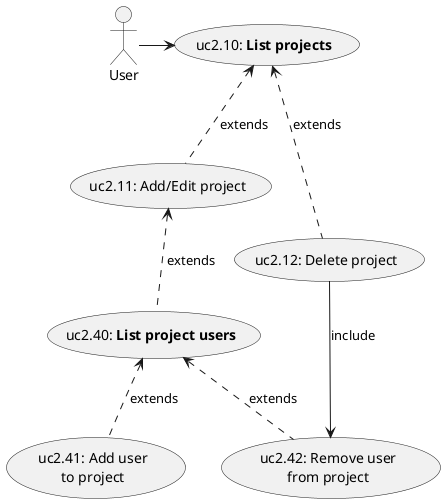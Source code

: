 
@startuml uc2_projects.png

   ' Manage projects
   ' ---------------

   actor "User" as User

   (uc2.10: <b>List projects</b>)    as (uc2.10)

   ' Projects
   (uc2.11: Add/Edit project) as (uc2.11)
   (uc2.12: Delete project)   as (uc2.12)
   (uc2.10) <.. (uc2.11) : extends
   (uc2.10) <.. (uc2.12) : extends

   ' Projects Users
   (uc2.40: <b>List project users</b>) as (uc2.40)
   (uc2.41: Add user\nto project)      as (uc2.41)
   (uc2.42: Remove user\nfrom project) as (uc2.42)
   (uc2.11) <.. (uc2.40) : extends
   (uc2.40) <.. (uc2.41) : extends
   (uc2.40) <.. (uc2.42) : extends
   (uc2.12) --> (uc2.42) : include

   ' Associations
   ' ------------

   User     -> (uc2.10)
   

@enduml
